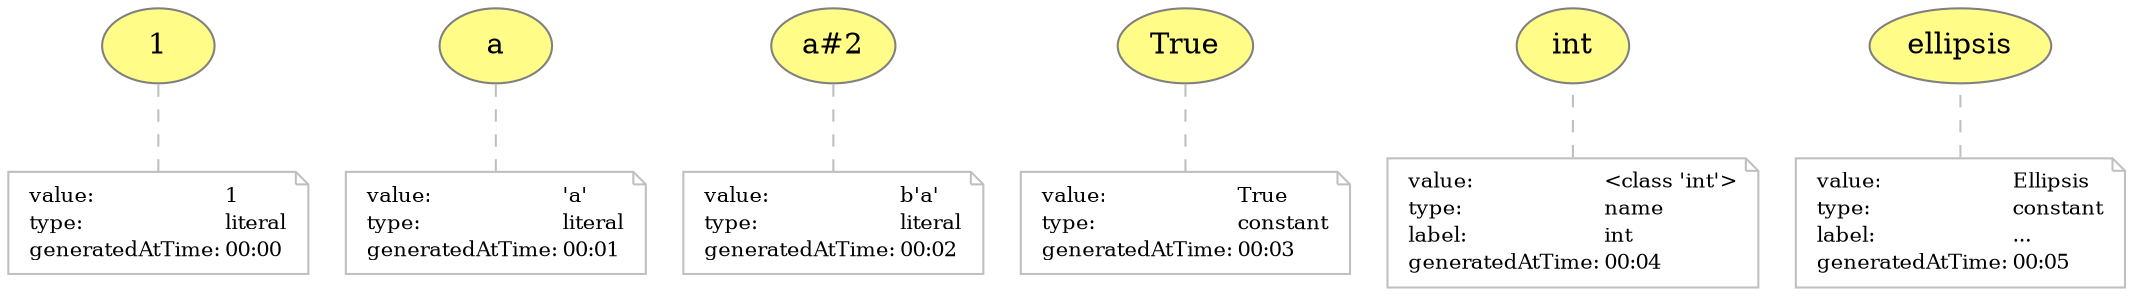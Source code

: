 digraph "PROV" { size="16,12"; rankdir="BT";
"http://example.org/1" [fillcolor="#FFFC87",color="#808080",style="filled",label="1",URL="http://example.org/1"]
"-attrs0" [color="gray",shape="note",fontsize="10",fontcolor="black",label=<<TABLE cellpadding="0" border="0">
	<TR>
	    <TD align="left">value:</TD>
	    <TD align="left">1</TD>
	</TR>
	<TR>
	    <TD align="left">type:</TD>
	    <TD align="left">literal</TD>
	</TR>
	<TR>
	    <TD align="left">generatedAtTime:</TD>
	    <TD align="left">00:00</TD>
	</TR>
</TABLE>>]
"-attrs0" -> "http://example.org/1" [color="gray",style="dashed",arrowhead="none"]
"http://example.org/a" [fillcolor="#FFFC87",color="#808080",style="filled",label="a",URL="http://example.org/a"]
"-attrs1" [color="gray",shape="note",fontsize="10",fontcolor="black",label=<<TABLE cellpadding="0" border="0">
	<TR>
	    <TD align="left">value:</TD>
	    <TD align="left">&#x27;a&#x27;</TD>
	</TR>
	<TR>
	    <TD align="left">type:</TD>
	    <TD align="left">literal</TD>
	</TR>
	<TR>
	    <TD align="left">generatedAtTime:</TD>
	    <TD align="left">00:01</TD>
	</TR>
</TABLE>>]
"-attrs1" -> "http://example.org/a" [color="gray",style="dashed",arrowhead="none"]
"http://example.org/a#2" [fillcolor="#FFFC87",color="#808080",style="filled",label="a#2",URL="http://example.org/a#2"]
"-attrs2" [color="gray",shape="note",fontsize="10",fontcolor="black",label=<<TABLE cellpadding="0" border="0">
	<TR>
	    <TD align="left">value:</TD>
	    <TD align="left">b&#x27;a&#x27;</TD>
	</TR>
	<TR>
	    <TD align="left">type:</TD>
	    <TD align="left">literal</TD>
	</TR>
	<TR>
	    <TD align="left">generatedAtTime:</TD>
	    <TD align="left">00:02</TD>
	</TR>
</TABLE>>]
"-attrs2" -> "http://example.org/a#2" [color="gray",style="dashed",arrowhead="none"]
"http://example.org/True" [fillcolor="#FFFC87",color="#808080",style="filled",label="True",URL="http://example.org/True"]
"-attrs3" [color="gray",shape="note",fontsize="10",fontcolor="black",label=<<TABLE cellpadding="0" border="0">
	<TR>
	    <TD align="left">value:</TD>
	    <TD align="left">True</TD>
	</TR>
	<TR>
	    <TD align="left">type:</TD>
	    <TD align="left">constant</TD>
	</TR>
	<TR>
	    <TD align="left">generatedAtTime:</TD>
	    <TD align="left">00:03</TD>
	</TR>
</TABLE>>]
"-attrs3" -> "http://example.org/True" [color="gray",style="dashed",arrowhead="none"]
"http://example.org/int" [fillcolor="#FFFC87",color="#808080",style="filled",label="int",URL="http://example.org/int"]
"-attrs4" [color="gray",shape="note",fontsize="10",fontcolor="black",label=<<TABLE cellpadding="0" border="0">
	<TR>
	    <TD align="left">value:</TD>
	    <TD align="left">&lt;class &#x27;int&#x27;&gt;</TD>
	</TR>
	<TR>
	    <TD align="left">type:</TD>
	    <TD align="left">name</TD>
	</TR>
	<TR>
	    <TD align="left">label:</TD>
	    <TD align="left">int</TD>
	</TR>
	<TR>
	    <TD align="left">generatedAtTime:</TD>
	    <TD align="left">00:04</TD>
	</TR>
</TABLE>>]
"-attrs4" -> "http://example.org/int" [color="gray",style="dashed",arrowhead="none"]
"http://example.org/ellipsis" [fillcolor="#FFFC87",color="#808080",style="filled",label="ellipsis",URL="http://example.org/ellipsis"]
"-attrs5" [color="gray",shape="note",fontsize="10",fontcolor="black",label=<<TABLE cellpadding="0" border="0">
	<TR>
	    <TD align="left">value:</TD>
	    <TD align="left">Ellipsis</TD>
	</TR>
	<TR>
	    <TD align="left">type:</TD>
	    <TD align="left">constant</TD>
	</TR>
	<TR>
	    <TD align="left">label:</TD>
	    <TD align="left">...</TD>
	</TR>
	<TR>
	    <TD align="left">generatedAtTime:</TD>
	    <TD align="left">00:05</TD>
	</TR>
</TABLE>>]
"-attrs5" -> "http://example.org/ellipsis" [color="gray",style="dashed",arrowhead="none"]
}